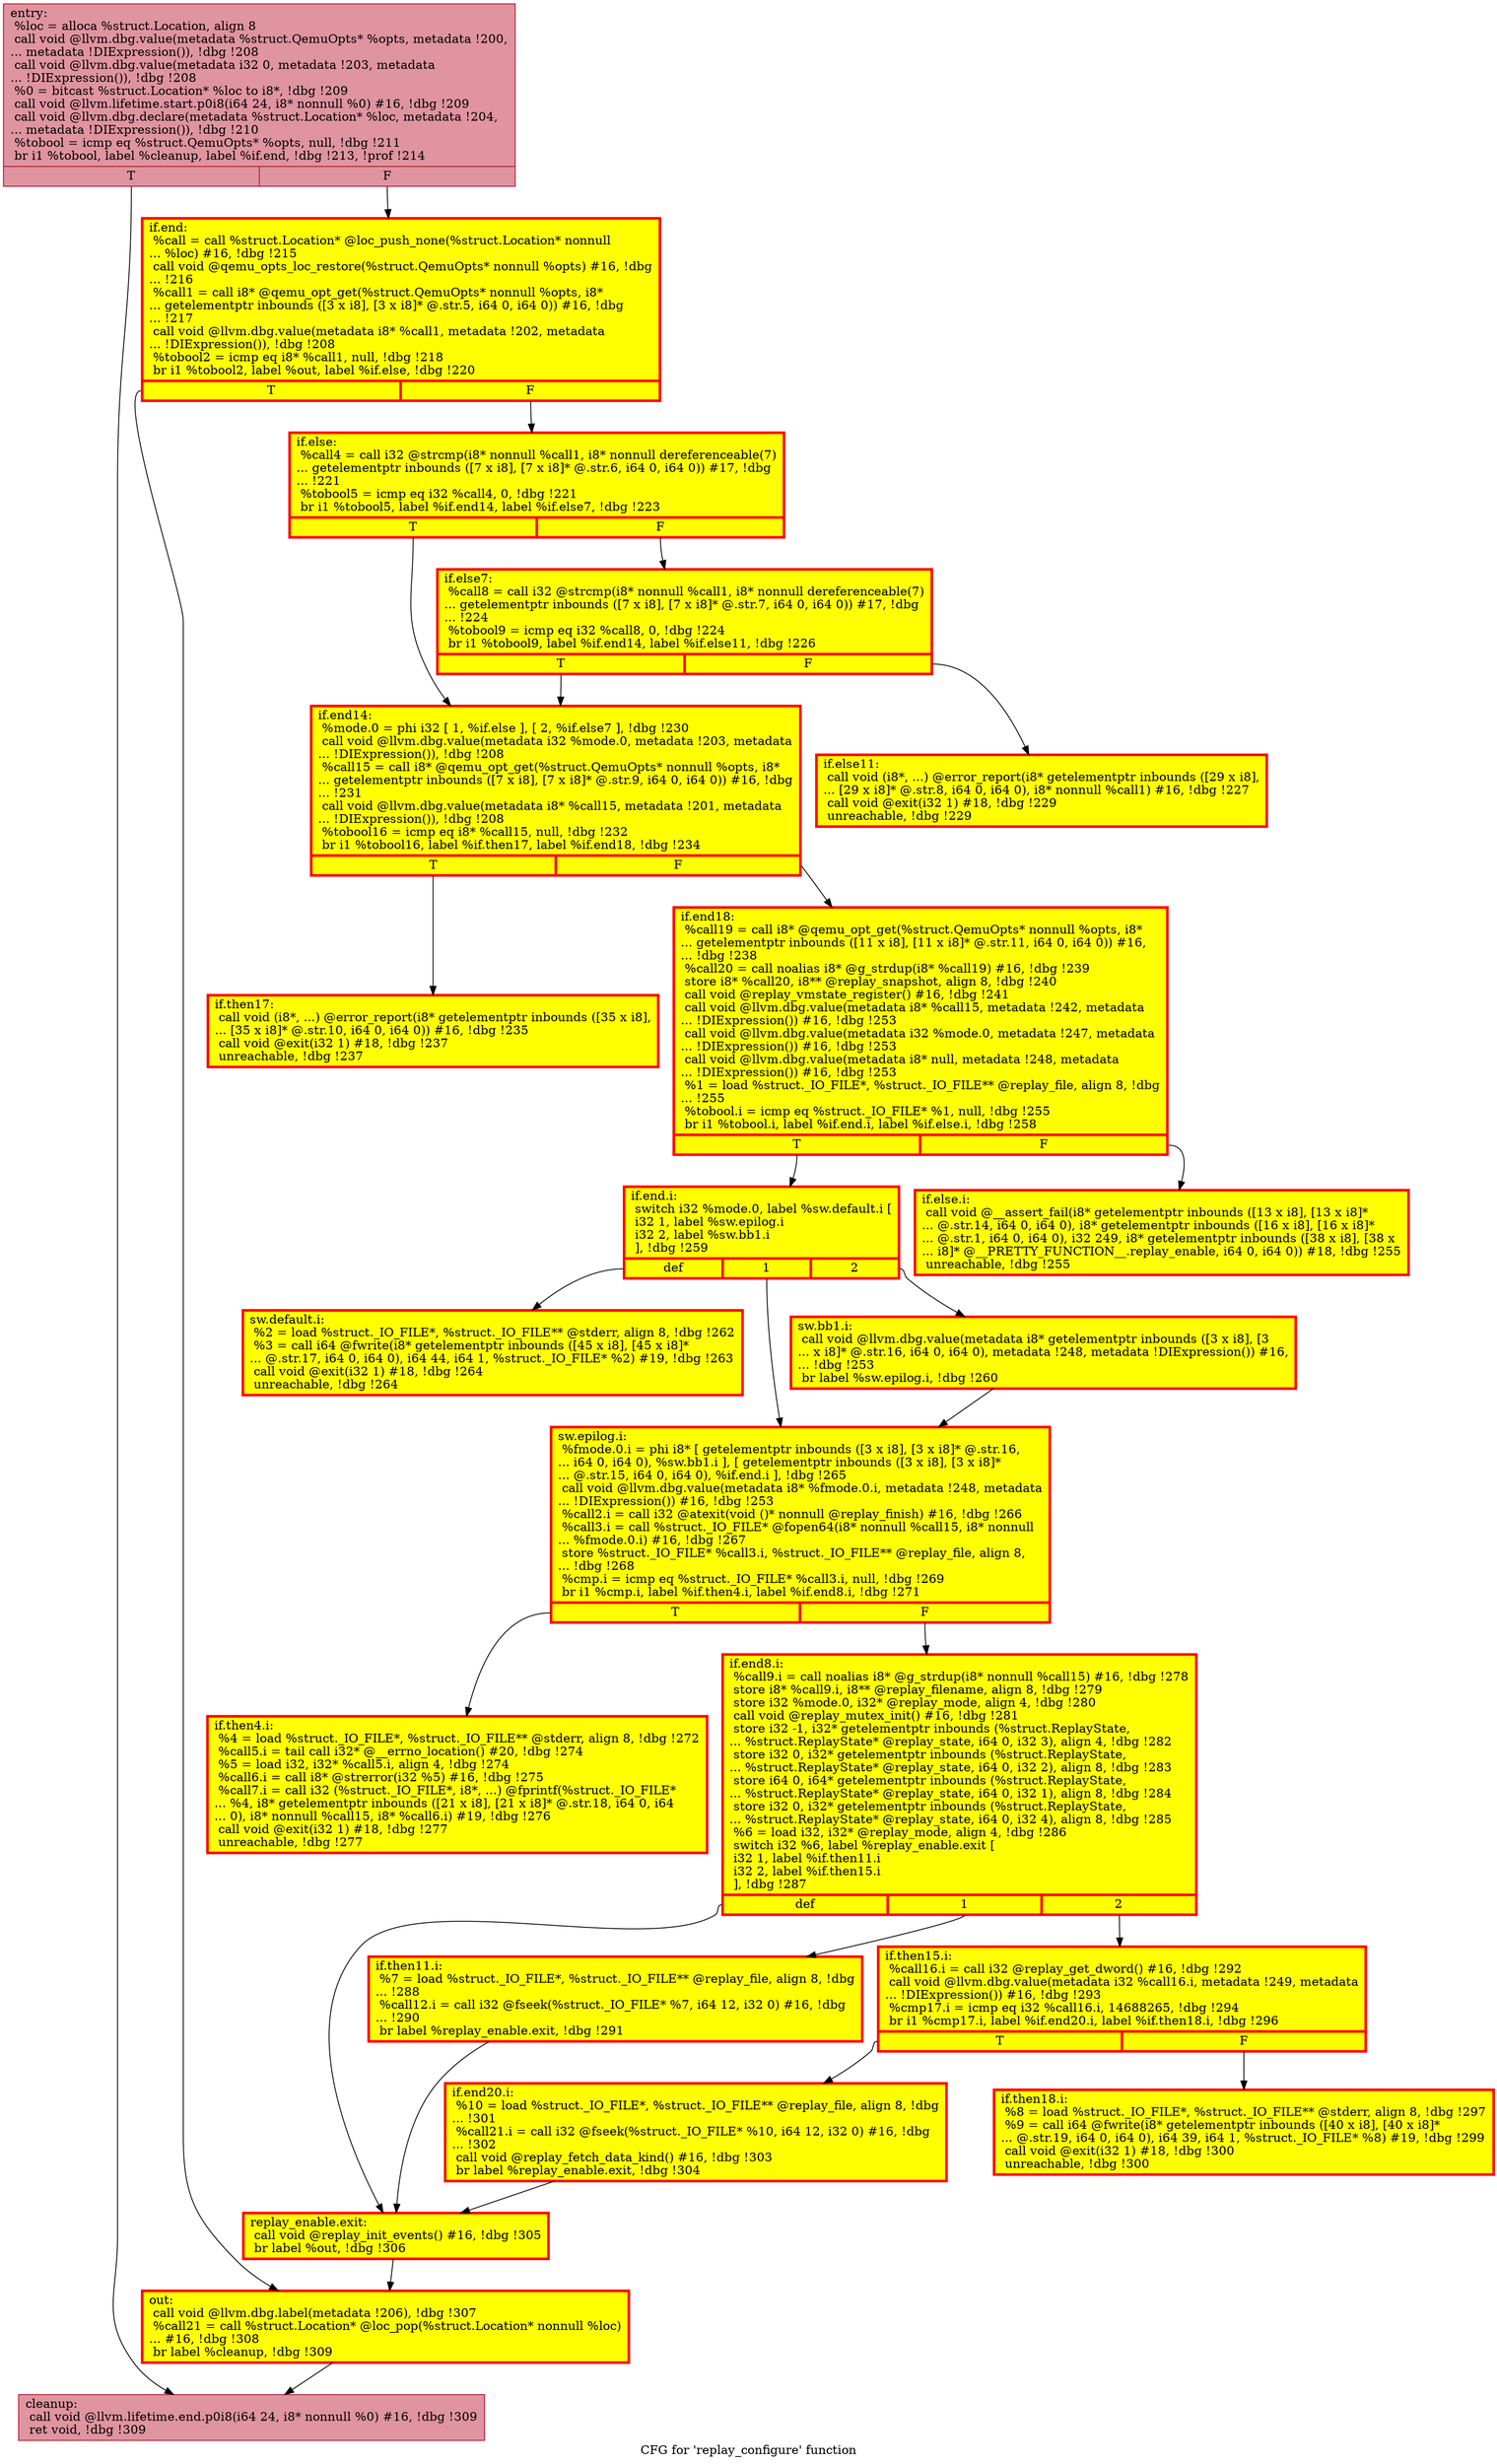 digraph "CFG for 'replay_configure' function" {
	label="CFG for 'replay_configure' function";

	Node0x55a8034fb3c0 [shape=record,color="#b70d28ff", style=filled, fillcolor="#b70d2870",label="{entry:\l  %loc = alloca %struct.Location, align 8\l  call void @llvm.dbg.value(metadata %struct.QemuOpts* %opts, metadata !200,\l... metadata !DIExpression()), !dbg !208\l  call void @llvm.dbg.value(metadata i32 0, metadata !203, metadata\l... !DIExpression()), !dbg !208\l  %0 = bitcast %struct.Location* %loc to i8*, !dbg !209\l  call void @llvm.lifetime.start.p0i8(i64 24, i8* nonnull %0) #16, !dbg !209\l  call void @llvm.dbg.declare(metadata %struct.Location* %loc, metadata !204,\l... metadata !DIExpression()), !dbg !210\l  %tobool = icmp eq %struct.QemuOpts* %opts, null, !dbg !211\l  br i1 %tobool, label %cleanup, label %if.end, !dbg !213, !prof !214\l|{<s0>T|<s1>F}}"];
	Node0x55a8034fb3c0:s0 -> Node0x55a80352e7e0;
	Node0x55a8034fb3c0:s1 -> Node0x55a80352e3a0;
	Node0x55a80352e3a0 [shape=record,penwidth=3.0, style="filled", color="red", fillcolor="yellow",label="{if.end:                                           \l  %call = call %struct.Location* @loc_push_none(%struct.Location* nonnull\l... %loc) #16, !dbg !215\l  call void @qemu_opts_loc_restore(%struct.QemuOpts* nonnull %opts) #16, !dbg\l... !216\l  %call1 = call i8* @qemu_opt_get(%struct.QemuOpts* nonnull %opts, i8*\l... getelementptr inbounds ([3 x i8], [3 x i8]* @.str.5, i64 0, i64 0)) #16, !dbg\l... !217\l  call void @llvm.dbg.value(metadata i8* %call1, metadata !202, metadata\l... !DIExpression()), !dbg !208\l  %tobool2 = icmp eq i8* %call1, null, !dbg !218\l  br i1 %tobool2, label %out, label %if.else, !dbg !220\l|{<s0>T|<s1>F}}"];
	Node0x55a80352e3a0:s0 -> Node0x55a803533670;
	Node0x55a80352e3a0:s1 -> Node0x55a803530da0;
	Node0x55a803530da0 [shape=record,penwidth=3.0, style="filled", color="red", fillcolor="yellow",label="{if.else:                                          \l  %call4 = call i32 @strcmp(i8* nonnull %call1, i8* nonnull dereferenceable(7)\l... getelementptr inbounds ([7 x i8], [7 x i8]* @.str.6, i64 0, i64 0)) #17, !dbg\l... !221\l  %tobool5 = icmp eq i32 %call4, 0, !dbg !221\l  br i1 %tobool5, label %if.end14, label %if.else7, !dbg !223\l|{<s0>T|<s1>F}}"];
	Node0x55a803530da0:s0 -> Node0x55a80352efd0;
	Node0x55a803530da0:s1 -> Node0x55a803533860;
	Node0x55a803533860 [shape=record,penwidth=3.0, style="filled", color="red", fillcolor="yellow",label="{if.else7:                                         \l  %call8 = call i32 @strcmp(i8* nonnull %call1, i8* nonnull dereferenceable(7)\l... getelementptr inbounds ([7 x i8], [7 x i8]* @.str.7, i64 0, i64 0)) #17, !dbg\l... !224\l  %tobool9 = icmp eq i32 %call8, 0, !dbg !224\l  br i1 %tobool9, label %if.end14, label %if.else11, !dbg !226\l|{<s0>T|<s1>F}}"];
	Node0x55a803533860:s0 -> Node0x55a80352efd0;
	Node0x55a803533860:s1 -> Node0x55a803534d30;
	Node0x55a803534d30 [shape=record,penwidth=3.0, style="filled", color="red", fillcolor="yellow",label="{if.else11:                                        \l  call void (i8*, ...) @error_report(i8* getelementptr inbounds ([29 x i8],\l... [29 x i8]* @.str.8, i64 0, i64 0), i8* nonnull %call1) #16, !dbg !227\l  call void @exit(i32 1) #18, !dbg !229\l  unreachable, !dbg !229\l}"];
	Node0x55a80352efd0 [shape=record,penwidth=3.0, style="filled", color="red", fillcolor="yellow",label="{if.end14:                                         \l  %mode.0 = phi i32 [ 1, %if.else ], [ 2, %if.else7 ], !dbg !230\l  call void @llvm.dbg.value(metadata i32 %mode.0, metadata !203, metadata\l... !DIExpression()), !dbg !208\l  %call15 = call i8* @qemu_opt_get(%struct.QemuOpts* nonnull %opts, i8*\l... getelementptr inbounds ([7 x i8], [7 x i8]* @.str.9, i64 0, i64 0)) #16, !dbg\l... !231\l  call void @llvm.dbg.value(metadata i8* %call15, metadata !201, metadata\l... !DIExpression()), !dbg !208\l  %tobool16 = icmp eq i8* %call15, null, !dbg !232\l  br i1 %tobool16, label %if.then17, label %if.end18, !dbg !234\l|{<s0>T|<s1>F}}"];
	Node0x55a80352efd0:s0 -> Node0x55a8035361e0;
	Node0x55a80352efd0:s1 -> Node0x55a803536700;
	Node0x55a8035361e0 [shape=record,penwidth=3.0, style="filled", color="red", fillcolor="yellow",label="{if.then17:                                        \l  call void (i8*, ...) @error_report(i8* getelementptr inbounds ([35 x i8],\l... [35 x i8]* @.str.10, i64 0, i64 0)) #16, !dbg !235\l  call void @exit(i32 1) #18, !dbg !237\l  unreachable, !dbg !237\l}"];
	Node0x55a803536700 [shape=record,penwidth=3.0, style="filled", color="red", fillcolor="yellow",label="{if.end18:                                         \l  %call19 = call i8* @qemu_opt_get(%struct.QemuOpts* nonnull %opts, i8*\l... getelementptr inbounds ([11 x i8], [11 x i8]* @.str.11, i64 0, i64 0)) #16,\l... !dbg !238\l  %call20 = call noalias i8* @g_strdup(i8* %call19) #16, !dbg !239\l  store i8* %call20, i8** @replay_snapshot, align 8, !dbg !240\l  call void @replay_vmstate_register() #16, !dbg !241\l  call void @llvm.dbg.value(metadata i8* %call15, metadata !242, metadata\l... !DIExpression()) #16, !dbg !253\l  call void @llvm.dbg.value(metadata i32 %mode.0, metadata !247, metadata\l... !DIExpression()) #16, !dbg !253\l  call void @llvm.dbg.value(metadata i8* null, metadata !248, metadata\l... !DIExpression()) #16, !dbg !253\l  %1 = load %struct._IO_FILE*, %struct._IO_FILE** @replay_file, align 8, !dbg\l... !255\l  %tobool.i = icmp eq %struct._IO_FILE* %1, null, !dbg !255\l  br i1 %tobool.i, label %if.end.i, label %if.else.i, !dbg !258\l|{<s0>T|<s1>F}}"];
	Node0x55a803536700:s0 -> Node0x55a8034d94f0;
	Node0x55a803536700:s1 -> Node0x55a803533e60;
	Node0x55a803533e60 [shape=record,penwidth=3.0, style="filled", color="red", fillcolor="yellow",label="{if.else.i:                                        \l  call void @__assert_fail(i8* getelementptr inbounds ([13 x i8], [13 x i8]*\l... @.str.14, i64 0, i64 0), i8* getelementptr inbounds ([16 x i8], [16 x i8]*\l... @.str.1, i64 0, i64 0), i32 249, i8* getelementptr inbounds ([38 x i8], [38 x\l... i8]* @__PRETTY_FUNCTION__.replay_enable, i64 0, i64 0)) #18, !dbg !255\l  unreachable, !dbg !255\l}"];
	Node0x55a8034d94f0 [shape=record,penwidth=3.0, style="filled", color="red", fillcolor="yellow",label="{if.end.i:                                         \l  switch i32 %mode.0, label %sw.default.i [\l    i32 1, label %sw.epilog.i\l    i32 2, label %sw.bb1.i\l  ], !dbg !259\l|{<s0>def|<s1>1|<s2>2}}"];
	Node0x55a8034d94f0:s0 -> Node0x55a80352e440;
	Node0x55a8034d94f0:s1 -> Node0x55a8034e7000;
	Node0x55a8034d94f0:s2 -> Node0x55a8034dd890;
	Node0x55a8034dd890 [shape=record,penwidth=3.0, style="filled", color="red", fillcolor="yellow",label="{sw.bb1.i:                                         \l  call void @llvm.dbg.value(metadata i8* getelementptr inbounds ([3 x i8], [3\l... x i8]* @.str.16, i64 0, i64 0), metadata !248, metadata !DIExpression()) #16,\l... !dbg !253\l  br label %sw.epilog.i, !dbg !260\l}"];
	Node0x55a8034dd890 -> Node0x55a8034e7000;
	Node0x55a80352e440 [shape=record,penwidth=3.0, style="filled", color="red", fillcolor="yellow",label="{sw.default.i:                                     \l  %2 = load %struct._IO_FILE*, %struct._IO_FILE** @stderr, align 8, !dbg !262\l  %3 = call i64 @fwrite(i8* getelementptr inbounds ([45 x i8], [45 x i8]*\l... @.str.17, i64 0, i64 0), i64 44, i64 1, %struct._IO_FILE* %2) #19, !dbg !263\l  call void @exit(i32 1) #18, !dbg !264\l  unreachable, !dbg !264\l}"];
	Node0x55a8034e7000 [shape=record,penwidth=3.0, style="filled", color="red", fillcolor="yellow",label="{sw.epilog.i:                                      \l  %fmode.0.i = phi i8* [ getelementptr inbounds ([3 x i8], [3 x i8]* @.str.16,\l... i64 0, i64 0), %sw.bb1.i ], [ getelementptr inbounds ([3 x i8], [3 x i8]*\l... @.str.15, i64 0, i64 0), %if.end.i ], !dbg !265\l  call void @llvm.dbg.value(metadata i8* %fmode.0.i, metadata !248, metadata\l... !DIExpression()) #16, !dbg !253\l  %call2.i = call i32 @atexit(void ()* nonnull @replay_finish) #16, !dbg !266\l  %call3.i = call %struct._IO_FILE* @fopen64(i8* nonnull %call15, i8* nonnull\l... %fmode.0.i) #16, !dbg !267\l  store %struct._IO_FILE* %call3.i, %struct._IO_FILE** @replay_file, align 8,\l... !dbg !268\l  %cmp.i = icmp eq %struct._IO_FILE* %call3.i, null, !dbg !269\l  br i1 %cmp.i, label %if.then4.i, label %if.end8.i, !dbg !271\l|{<s0>T|<s1>F}}"];
	Node0x55a8034e7000:s0 -> Node0x55a8034f8250;
	Node0x55a8034e7000:s1 -> Node0x55a8034e7680;
	Node0x55a8034f8250 [shape=record,penwidth=3.0, style="filled", color="red", fillcolor="yellow",label="{if.then4.i:                                       \l  %4 = load %struct._IO_FILE*, %struct._IO_FILE** @stderr, align 8, !dbg !272\l  %call5.i = tail call i32* @__errno_location() #20, !dbg !274\l  %5 = load i32, i32* %call5.i, align 4, !dbg !274\l  %call6.i = call i8* @strerror(i32 %5) #16, !dbg !275\l  %call7.i = call i32 (%struct._IO_FILE*, i8*, ...) @fprintf(%struct._IO_FILE*\l... %4, i8* getelementptr inbounds ([21 x i8], [21 x i8]* @.str.18, i64 0, i64\l... 0), i8* nonnull %call15, i8* %call6.i) #19, !dbg !276\l  call void @exit(i32 1) #18, !dbg !277\l  unreachable, !dbg !277\l}"];
	Node0x55a8034e7680 [shape=record,penwidth=3.0, style="filled", color="red", fillcolor="yellow",label="{if.end8.i:                                        \l  %call9.i = call noalias i8* @g_strdup(i8* nonnull %call15) #16, !dbg !278\l  store i8* %call9.i, i8** @replay_filename, align 8, !dbg !279\l  store i32 %mode.0, i32* @replay_mode, align 4, !dbg !280\l  call void @replay_mutex_init() #16, !dbg !281\l  store i32 -1, i32* getelementptr inbounds (%struct.ReplayState,\l... %struct.ReplayState* @replay_state, i64 0, i32 3), align 4, !dbg !282\l  store i32 0, i32* getelementptr inbounds (%struct.ReplayState,\l... %struct.ReplayState* @replay_state, i64 0, i32 2), align 8, !dbg !283\l  store i64 0, i64* getelementptr inbounds (%struct.ReplayState,\l... %struct.ReplayState* @replay_state, i64 0, i32 1), align 8, !dbg !284\l  store i32 0, i32* getelementptr inbounds (%struct.ReplayState,\l... %struct.ReplayState* @replay_state, i64 0, i32 4), align 8, !dbg !285\l  %6 = load i32, i32* @replay_mode, align 4, !dbg !286\l  switch i32 %6, label %replay_enable.exit [\l    i32 1, label %if.then11.i\l    i32 2, label %if.then15.i\l  ], !dbg !287\l|{<s0>def|<s1>1|<s2>2}}"];
	Node0x55a8034e7680:s0 -> Node0x55a80351b780;
	Node0x55a8034e7680:s1 -> Node0x55a8035029e0;
	Node0x55a8034e7680:s2 -> Node0x55a8034ec7a0;
	Node0x55a8035029e0 [shape=record,penwidth=3.0, style="filled", color="red", fillcolor="yellow",label="{if.then11.i:                                      \l  %7 = load %struct._IO_FILE*, %struct._IO_FILE** @replay_file, align 8, !dbg\l... !288\l  %call12.i = call i32 @fseek(%struct._IO_FILE* %7, i64 12, i32 0) #16, !dbg\l... !290\l  br label %replay_enable.exit, !dbg !291\l}"];
	Node0x55a8035029e0 -> Node0x55a80351b780;
	Node0x55a8034ec7a0 [shape=record,penwidth=3.0, style="filled", color="red", fillcolor="yellow",label="{if.then15.i:                                      \l  %call16.i = call i32 @replay_get_dword() #16, !dbg !292\l  call void @llvm.dbg.value(metadata i32 %call16.i, metadata !249, metadata\l... !DIExpression()) #16, !dbg !293\l  %cmp17.i = icmp eq i32 %call16.i, 14688265, !dbg !294\l  br i1 %cmp17.i, label %if.end20.i, label %if.then18.i, !dbg !296\l|{<s0>T|<s1>F}}"];
	Node0x55a8034ec7a0:s0 -> Node0x55a8034f0ec0;
	Node0x55a8034ec7a0:s1 -> Node0x55a8034f6200;
	Node0x55a8034f6200 [shape=record,penwidth=3.0, style="filled", color="red", fillcolor="yellow",label="{if.then18.i:                                      \l  %8 = load %struct._IO_FILE*, %struct._IO_FILE** @stderr, align 8, !dbg !297\l  %9 = call i64 @fwrite(i8* getelementptr inbounds ([40 x i8], [40 x i8]*\l... @.str.19, i64 0, i64 0), i64 39, i64 1, %struct._IO_FILE* %8) #19, !dbg !299\l  call void @exit(i32 1) #18, !dbg !300\l  unreachable, !dbg !300\l}"];
	Node0x55a8034f0ec0 [shape=record,penwidth=3.0, style="filled", color="red", fillcolor="yellow",label="{if.end20.i:                                       \l  %10 = load %struct._IO_FILE*, %struct._IO_FILE** @replay_file, align 8, !dbg\l... !301\l  %call21.i = call i32 @fseek(%struct._IO_FILE* %10, i64 12, i32 0) #16, !dbg\l... !302\l  call void @replay_fetch_data_kind() #16, !dbg !303\l  br label %replay_enable.exit, !dbg !304\l}"];
	Node0x55a8034f0ec0 -> Node0x55a80351b780;
	Node0x55a80351b780 [shape=record,penwidth=3.0, style="filled", color="red", fillcolor="yellow",label="{replay_enable.exit:                               \l  call void @replay_init_events() #16, !dbg !305\l  br label %out, !dbg !306\l}"];
	Node0x55a80351b780 -> Node0x55a803533670;
	Node0x55a803533670 [shape=record,penwidth=3.0, style="filled", color="red", fillcolor="yellow",label="{out:                                              \l  call void @llvm.dbg.label(metadata !206), !dbg !307\l  %call21 = call %struct.Location* @loc_pop(%struct.Location* nonnull %loc)\l... #16, !dbg !308\l  br label %cleanup, !dbg !309\l}"];
	Node0x55a803533670 -> Node0x55a80352e7e0;
	Node0x55a80352e7e0 [shape=record,color="#b70d28ff", style=filled, fillcolor="#b70d2870",label="{cleanup:                                          \l  call void @llvm.lifetime.end.p0i8(i64 24, i8* nonnull %0) #16, !dbg !309\l  ret void, !dbg !309\l}"];
}

